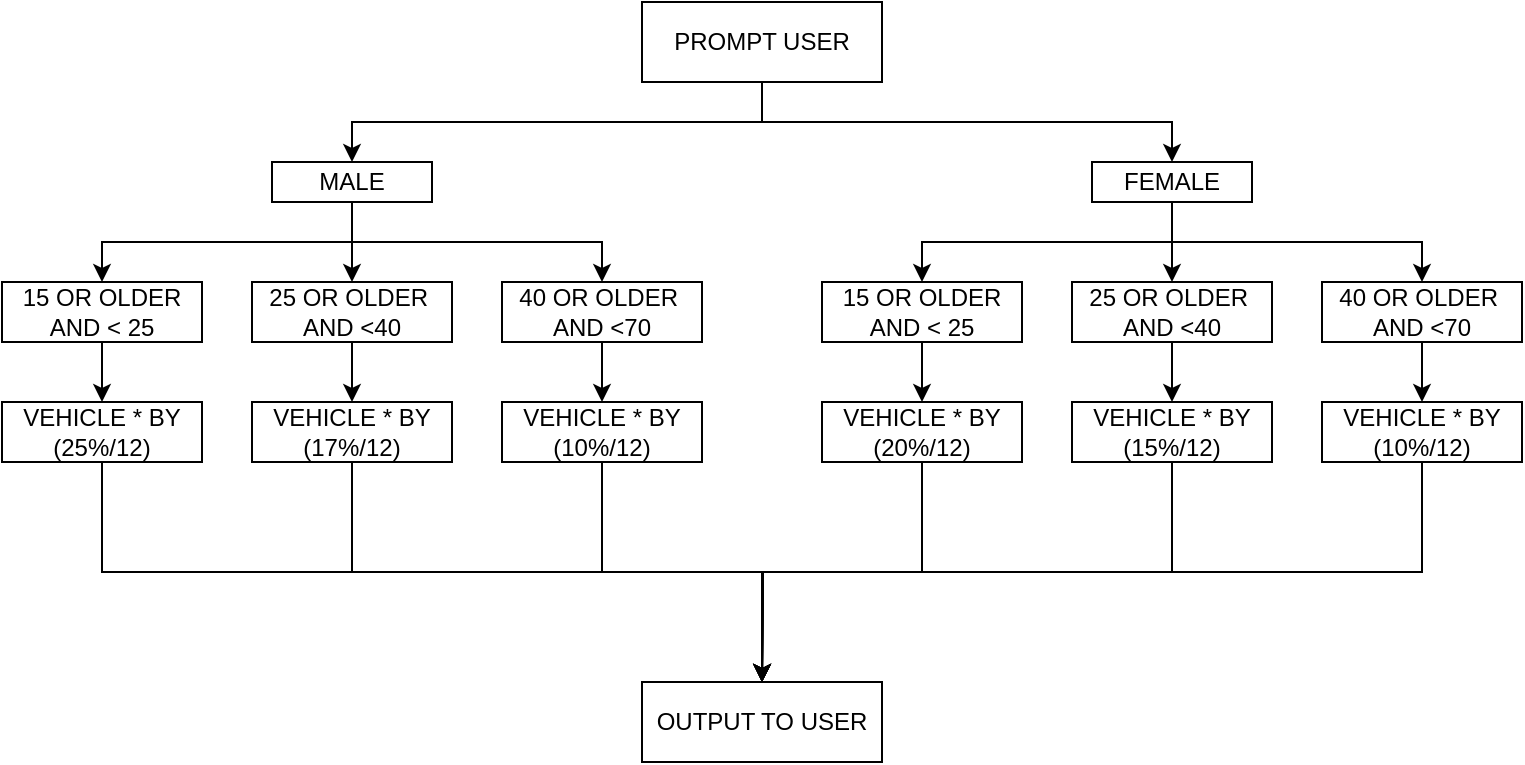 <mxfile version="13.7.5" type="device"><diagram id="1r3TCB2c9U0VQKDdd7sy" name="Page-1"><mxGraphModel dx="1689" dy="969" grid="1" gridSize="10" guides="1" tooltips="1" connect="1" arrows="1" fold="1" page="1" pageScale="1" pageWidth="850" pageHeight="1100" math="0" shadow="0"><root><mxCell id="0"/><mxCell id="1" parent="0"/><mxCell id="xvCm7dcDCBceQAXXr8Ic-21" style="edgeStyle=orthogonalEdgeStyle;rounded=0;orthogonalLoop=1;jettySize=auto;html=1;exitX=0.5;exitY=1;exitDx=0;exitDy=0;entryX=0.5;entryY=0;entryDx=0;entryDy=0;" edge="1" parent="1" source="xvCm7dcDCBceQAXXr8Ic-1" target="xvCm7dcDCBceQAXXr8Ic-5"><mxGeometry relative="1" as="geometry"/></mxCell><mxCell id="xvCm7dcDCBceQAXXr8Ic-25" style="edgeStyle=orthogonalEdgeStyle;rounded=0;orthogonalLoop=1;jettySize=auto;html=1;exitX=0.5;exitY=1;exitDx=0;exitDy=0;entryX=0.5;entryY=0;entryDx=0;entryDy=0;" edge="1" parent="1" source="xvCm7dcDCBceQAXXr8Ic-1" target="xvCm7dcDCBceQAXXr8Ic-6"><mxGeometry relative="1" as="geometry"/></mxCell><mxCell id="xvCm7dcDCBceQAXXr8Ic-26" style="edgeStyle=orthogonalEdgeStyle;rounded=0;orthogonalLoop=1;jettySize=auto;html=1;exitX=0.5;exitY=1;exitDx=0;exitDy=0;entryX=0.5;entryY=0;entryDx=0;entryDy=0;" edge="1" parent="1" source="xvCm7dcDCBceQAXXr8Ic-1" target="xvCm7dcDCBceQAXXr8Ic-4"><mxGeometry relative="1" as="geometry"/></mxCell><mxCell id="xvCm7dcDCBceQAXXr8Ic-1" value="MALE" style="rounded=0;whiteSpace=wrap;html=1;" vertex="1" parent="1"><mxGeometry x="5" y="240" width="80" height="20" as="geometry"/></mxCell><mxCell id="xvCm7dcDCBceQAXXr8Ic-22" style="edgeStyle=orthogonalEdgeStyle;rounded=0;orthogonalLoop=1;jettySize=auto;html=1;exitX=0.5;exitY=1;exitDx=0;exitDy=0;entryX=0.5;entryY=0;entryDx=0;entryDy=0;" edge="1" parent="1" source="xvCm7dcDCBceQAXXr8Ic-2" target="xvCm7dcDCBceQAXXr8Ic-12"><mxGeometry relative="1" as="geometry"/></mxCell><mxCell id="xvCm7dcDCBceQAXXr8Ic-23" style="edgeStyle=orthogonalEdgeStyle;rounded=0;orthogonalLoop=1;jettySize=auto;html=1;exitX=0.5;exitY=1;exitDx=0;exitDy=0;entryX=0.5;entryY=0;entryDx=0;entryDy=0;" edge="1" parent="1" source="xvCm7dcDCBceQAXXr8Ic-2" target="xvCm7dcDCBceQAXXr8Ic-11"><mxGeometry relative="1" as="geometry"/></mxCell><mxCell id="xvCm7dcDCBceQAXXr8Ic-24" style="edgeStyle=orthogonalEdgeStyle;rounded=0;orthogonalLoop=1;jettySize=auto;html=1;exitX=0.5;exitY=1;exitDx=0;exitDy=0;entryX=0.5;entryY=0;entryDx=0;entryDy=0;" edge="1" parent="1" source="xvCm7dcDCBceQAXXr8Ic-2" target="xvCm7dcDCBceQAXXr8Ic-13"><mxGeometry relative="1" as="geometry"/></mxCell><mxCell id="xvCm7dcDCBceQAXXr8Ic-2" value="FEMALE" style="rounded=0;whiteSpace=wrap;html=1;" vertex="1" parent="1"><mxGeometry x="415" y="240" width="80" height="20" as="geometry"/></mxCell><mxCell id="xvCm7dcDCBceQAXXr8Ic-18" style="edgeStyle=orthogonalEdgeStyle;rounded=0;orthogonalLoop=1;jettySize=auto;html=1;exitX=0.5;exitY=1;exitDx=0;exitDy=0;entryX=0.5;entryY=0;entryDx=0;entryDy=0;" edge="1" parent="1" source="xvCm7dcDCBceQAXXr8Ic-3" target="xvCm7dcDCBceQAXXr8Ic-1"><mxGeometry relative="1" as="geometry"/></mxCell><mxCell id="xvCm7dcDCBceQAXXr8Ic-19" style="edgeStyle=orthogonalEdgeStyle;rounded=0;orthogonalLoop=1;jettySize=auto;html=1;exitX=0.5;exitY=1;exitDx=0;exitDy=0;entryX=0.5;entryY=0;entryDx=0;entryDy=0;" edge="1" parent="1" source="xvCm7dcDCBceQAXXr8Ic-3" target="xvCm7dcDCBceQAXXr8Ic-2"><mxGeometry relative="1" as="geometry"/></mxCell><mxCell id="xvCm7dcDCBceQAXXr8Ic-3" value="PROMPT USER" style="whiteSpace=wrap;html=1;" vertex="1" parent="1"><mxGeometry x="190" y="160" width="120" height="40" as="geometry"/></mxCell><mxCell id="xvCm7dcDCBceQAXXr8Ic-27" value="" style="edgeStyle=orthogonalEdgeStyle;rounded=0;orthogonalLoop=1;jettySize=auto;html=1;" edge="1" parent="1" source="xvCm7dcDCBceQAXXr8Ic-4" target="xvCm7dcDCBceQAXXr8Ic-7"><mxGeometry relative="1" as="geometry"/></mxCell><mxCell id="xvCm7dcDCBceQAXXr8Ic-4" value="15 OR OLDER&lt;br&gt;AND &amp;lt; 25" style="rounded=0;whiteSpace=wrap;html=1;" vertex="1" parent="1"><mxGeometry x="-130" y="300" width="100" height="30" as="geometry"/></mxCell><mxCell id="xvCm7dcDCBceQAXXr8Ic-28" value="" style="edgeStyle=orthogonalEdgeStyle;rounded=0;orthogonalLoop=1;jettySize=auto;html=1;" edge="1" parent="1" source="xvCm7dcDCBceQAXXr8Ic-5" target="xvCm7dcDCBceQAXXr8Ic-8"><mxGeometry relative="1" as="geometry"/></mxCell><mxCell id="xvCm7dcDCBceQAXXr8Ic-5" value="25 OR OLDER&amp;nbsp;&lt;br&gt;AND &amp;lt;40" style="rounded=0;whiteSpace=wrap;html=1;" vertex="1" parent="1"><mxGeometry x="-5" y="300" width="100" height="30" as="geometry"/></mxCell><mxCell id="xvCm7dcDCBceQAXXr8Ic-29" value="" style="edgeStyle=orthogonalEdgeStyle;rounded=0;orthogonalLoop=1;jettySize=auto;html=1;" edge="1" parent="1" source="xvCm7dcDCBceQAXXr8Ic-6" target="xvCm7dcDCBceQAXXr8Ic-9"><mxGeometry relative="1" as="geometry"/></mxCell><mxCell id="xvCm7dcDCBceQAXXr8Ic-6" value="40 OR OLDER&amp;nbsp;&lt;br&gt;AND &amp;lt;70" style="rounded=0;whiteSpace=wrap;html=1;" vertex="1" parent="1"><mxGeometry x="120" y="300" width="100" height="30" as="geometry"/></mxCell><mxCell id="xvCm7dcDCBceQAXXr8Ic-33" style="edgeStyle=orthogonalEdgeStyle;rounded=0;orthogonalLoop=1;jettySize=auto;html=1;exitX=0.5;exitY=1;exitDx=0;exitDy=0;" edge="1" parent="1" source="xvCm7dcDCBceQAXXr8Ic-7" target="xvCm7dcDCBceQAXXr8Ic-10"><mxGeometry relative="1" as="geometry"/></mxCell><mxCell id="xvCm7dcDCBceQAXXr8Ic-7" value="VEHICLE * BY&lt;br&gt;(25%/12)" style="rounded=0;whiteSpace=wrap;html=1;" vertex="1" parent="1"><mxGeometry x="-130" y="360" width="100" height="30" as="geometry"/></mxCell><mxCell id="xvCm7dcDCBceQAXXr8Ic-34" style="edgeStyle=orthogonalEdgeStyle;rounded=0;orthogonalLoop=1;jettySize=auto;html=1;exitX=0.5;exitY=1;exitDx=0;exitDy=0;" edge="1" parent="1" source="xvCm7dcDCBceQAXXr8Ic-8"><mxGeometry relative="1" as="geometry"><mxPoint x="250" y="500.0" as="targetPoint"/></mxGeometry></mxCell><mxCell id="xvCm7dcDCBceQAXXr8Ic-8" value="VEHICLE * BY&lt;br&gt;(17%/12)" style="rounded=0;whiteSpace=wrap;html=1;" vertex="1" parent="1"><mxGeometry x="-5" y="360" width="100" height="30" as="geometry"/></mxCell><mxCell id="xvCm7dcDCBceQAXXr8Ic-35" style="edgeStyle=orthogonalEdgeStyle;rounded=0;orthogonalLoop=1;jettySize=auto;html=1;exitX=0.5;exitY=1;exitDx=0;exitDy=0;" edge="1" parent="1" source="xvCm7dcDCBceQAXXr8Ic-9"><mxGeometry relative="1" as="geometry"><mxPoint x="250" y="500.0" as="targetPoint"/></mxGeometry></mxCell><mxCell id="xvCm7dcDCBceQAXXr8Ic-9" value="VEHICLE * BY&lt;br&gt;(10%/12)" style="rounded=0;whiteSpace=wrap;html=1;" vertex="1" parent="1"><mxGeometry x="120" y="360" width="100" height="30" as="geometry"/></mxCell><mxCell id="xvCm7dcDCBceQAXXr8Ic-10" value="OUTPUT TO USER" style="rounded=0;whiteSpace=wrap;html=1;" vertex="1" parent="1"><mxGeometry x="190" y="500" width="120" height="40" as="geometry"/></mxCell><mxCell id="xvCm7dcDCBceQAXXr8Ic-30" value="" style="edgeStyle=orthogonalEdgeStyle;rounded=0;orthogonalLoop=1;jettySize=auto;html=1;" edge="1" parent="1" source="xvCm7dcDCBceQAXXr8Ic-11" target="xvCm7dcDCBceQAXXr8Ic-14"><mxGeometry relative="1" as="geometry"/></mxCell><mxCell id="xvCm7dcDCBceQAXXr8Ic-11" value="15 OR OLDER&lt;br&gt;AND &amp;lt; 25" style="rounded=0;whiteSpace=wrap;html=1;" vertex="1" parent="1"><mxGeometry x="280" y="300" width="100" height="30" as="geometry"/></mxCell><mxCell id="xvCm7dcDCBceQAXXr8Ic-31" value="" style="edgeStyle=orthogonalEdgeStyle;rounded=0;orthogonalLoop=1;jettySize=auto;html=1;" edge="1" parent="1" source="xvCm7dcDCBceQAXXr8Ic-12" target="xvCm7dcDCBceQAXXr8Ic-15"><mxGeometry relative="1" as="geometry"/></mxCell><mxCell id="xvCm7dcDCBceQAXXr8Ic-12" value="25 OR OLDER&amp;nbsp;&lt;br&gt;AND &amp;lt;40" style="rounded=0;whiteSpace=wrap;html=1;" vertex="1" parent="1"><mxGeometry x="405" y="300" width="100" height="30" as="geometry"/></mxCell><mxCell id="xvCm7dcDCBceQAXXr8Ic-32" value="" style="edgeStyle=orthogonalEdgeStyle;rounded=0;orthogonalLoop=1;jettySize=auto;html=1;" edge="1" parent="1" source="xvCm7dcDCBceQAXXr8Ic-13" target="xvCm7dcDCBceQAXXr8Ic-16"><mxGeometry relative="1" as="geometry"/></mxCell><mxCell id="xvCm7dcDCBceQAXXr8Ic-13" value="40 OR OLDER&amp;nbsp;&lt;br&gt;AND &amp;lt;70" style="rounded=0;whiteSpace=wrap;html=1;" vertex="1" parent="1"><mxGeometry x="530" y="300" width="100" height="30" as="geometry"/></mxCell><mxCell id="xvCm7dcDCBceQAXXr8Ic-38" style="edgeStyle=orthogonalEdgeStyle;rounded=0;orthogonalLoop=1;jettySize=auto;html=1;exitX=0.5;exitY=1;exitDx=0;exitDy=0;entryX=0.5;entryY=0;entryDx=0;entryDy=0;" edge="1" parent="1" source="xvCm7dcDCBceQAXXr8Ic-14" target="xvCm7dcDCBceQAXXr8Ic-10"><mxGeometry relative="1" as="geometry"/></mxCell><mxCell id="xvCm7dcDCBceQAXXr8Ic-14" value="VEHICLE * BY&lt;br&gt;(20%/12)" style="rounded=0;whiteSpace=wrap;html=1;" vertex="1" parent="1"><mxGeometry x="280" y="360" width="100" height="30" as="geometry"/></mxCell><mxCell id="xvCm7dcDCBceQAXXr8Ic-36" style="edgeStyle=orthogonalEdgeStyle;rounded=0;orthogonalLoop=1;jettySize=auto;html=1;exitX=0.5;exitY=1;exitDx=0;exitDy=0;" edge="1" parent="1" source="xvCm7dcDCBceQAXXr8Ic-15"><mxGeometry relative="1" as="geometry"><mxPoint x="250" y="500.0" as="targetPoint"/></mxGeometry></mxCell><mxCell id="xvCm7dcDCBceQAXXr8Ic-15" value="VEHICLE * BY&lt;br&gt;(15%/12)" style="rounded=0;whiteSpace=wrap;html=1;" vertex="1" parent="1"><mxGeometry x="405" y="360" width="100" height="30" as="geometry"/></mxCell><mxCell id="xvCm7dcDCBceQAXXr8Ic-37" style="edgeStyle=orthogonalEdgeStyle;rounded=0;orthogonalLoop=1;jettySize=auto;html=1;exitX=0.5;exitY=1;exitDx=0;exitDy=0;" edge="1" parent="1" source="xvCm7dcDCBceQAXXr8Ic-16"><mxGeometry relative="1" as="geometry"><mxPoint x="250" y="500.0" as="targetPoint"/></mxGeometry></mxCell><mxCell id="xvCm7dcDCBceQAXXr8Ic-16" value="VEHICLE * BY&lt;br&gt;(10%/12)" style="rounded=0;whiteSpace=wrap;html=1;" vertex="1" parent="1"><mxGeometry x="530" y="360" width="100" height="30" as="geometry"/></mxCell></root></mxGraphModel></diagram></mxfile>
